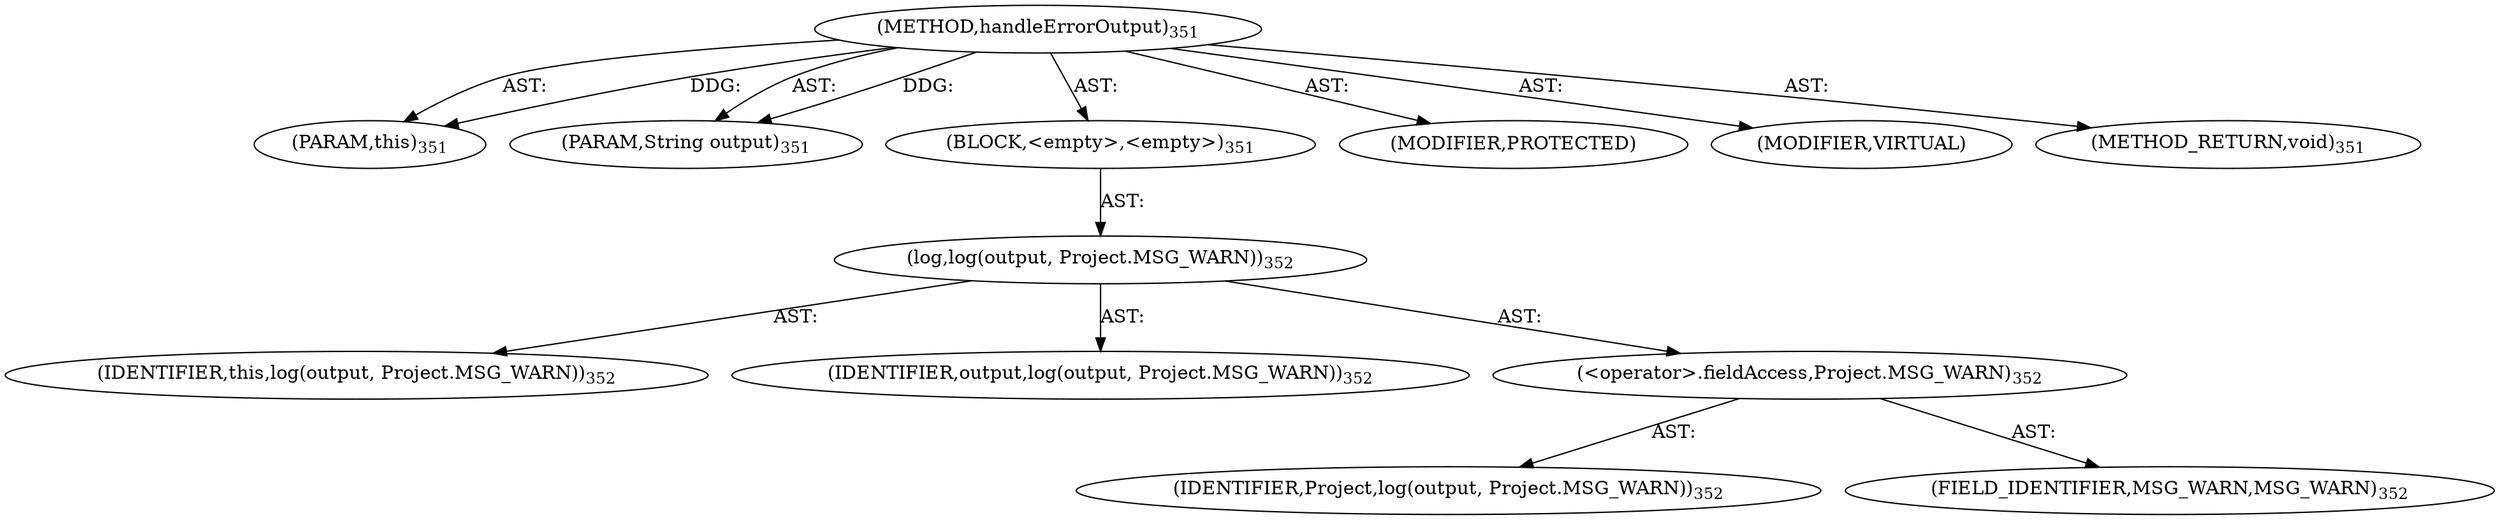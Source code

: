 digraph "handleErrorOutput" {  
"111669149715" [label = <(METHOD,handleErrorOutput)<SUB>351</SUB>> ]
"115964117003" [label = <(PARAM,this)<SUB>351</SUB>> ]
"115964117029" [label = <(PARAM,String output)<SUB>351</SUB>> ]
"25769803800" [label = <(BLOCK,&lt;empty&gt;,&lt;empty&gt;)<SUB>351</SUB>> ]
"30064771118" [label = <(log,log(output, Project.MSG_WARN))<SUB>352</SUB>> ]
"68719476749" [label = <(IDENTIFIER,this,log(output, Project.MSG_WARN))<SUB>352</SUB>> ]
"68719476797" [label = <(IDENTIFIER,output,log(output, Project.MSG_WARN))<SUB>352</SUB>> ]
"30064771119" [label = <(&lt;operator&gt;.fieldAccess,Project.MSG_WARN)<SUB>352</SUB>> ]
"68719476798" [label = <(IDENTIFIER,Project,log(output, Project.MSG_WARN))<SUB>352</SUB>> ]
"55834574870" [label = <(FIELD_IDENTIFIER,MSG_WARN,MSG_WARN)<SUB>352</SUB>> ]
"133143986221" [label = <(MODIFIER,PROTECTED)> ]
"133143986222" [label = <(MODIFIER,VIRTUAL)> ]
"128849018899" [label = <(METHOD_RETURN,void)<SUB>351</SUB>> ]
  "111669149715" -> "115964117003"  [ label = "AST: "] 
  "111669149715" -> "115964117029"  [ label = "AST: "] 
  "111669149715" -> "25769803800"  [ label = "AST: "] 
  "111669149715" -> "133143986221"  [ label = "AST: "] 
  "111669149715" -> "133143986222"  [ label = "AST: "] 
  "111669149715" -> "128849018899"  [ label = "AST: "] 
  "25769803800" -> "30064771118"  [ label = "AST: "] 
  "30064771118" -> "68719476749"  [ label = "AST: "] 
  "30064771118" -> "68719476797"  [ label = "AST: "] 
  "30064771118" -> "30064771119"  [ label = "AST: "] 
  "30064771119" -> "68719476798"  [ label = "AST: "] 
  "30064771119" -> "55834574870"  [ label = "AST: "] 
  "111669149715" -> "115964117003"  [ label = "DDG: "] 
  "111669149715" -> "115964117029"  [ label = "DDG: "] 
}
